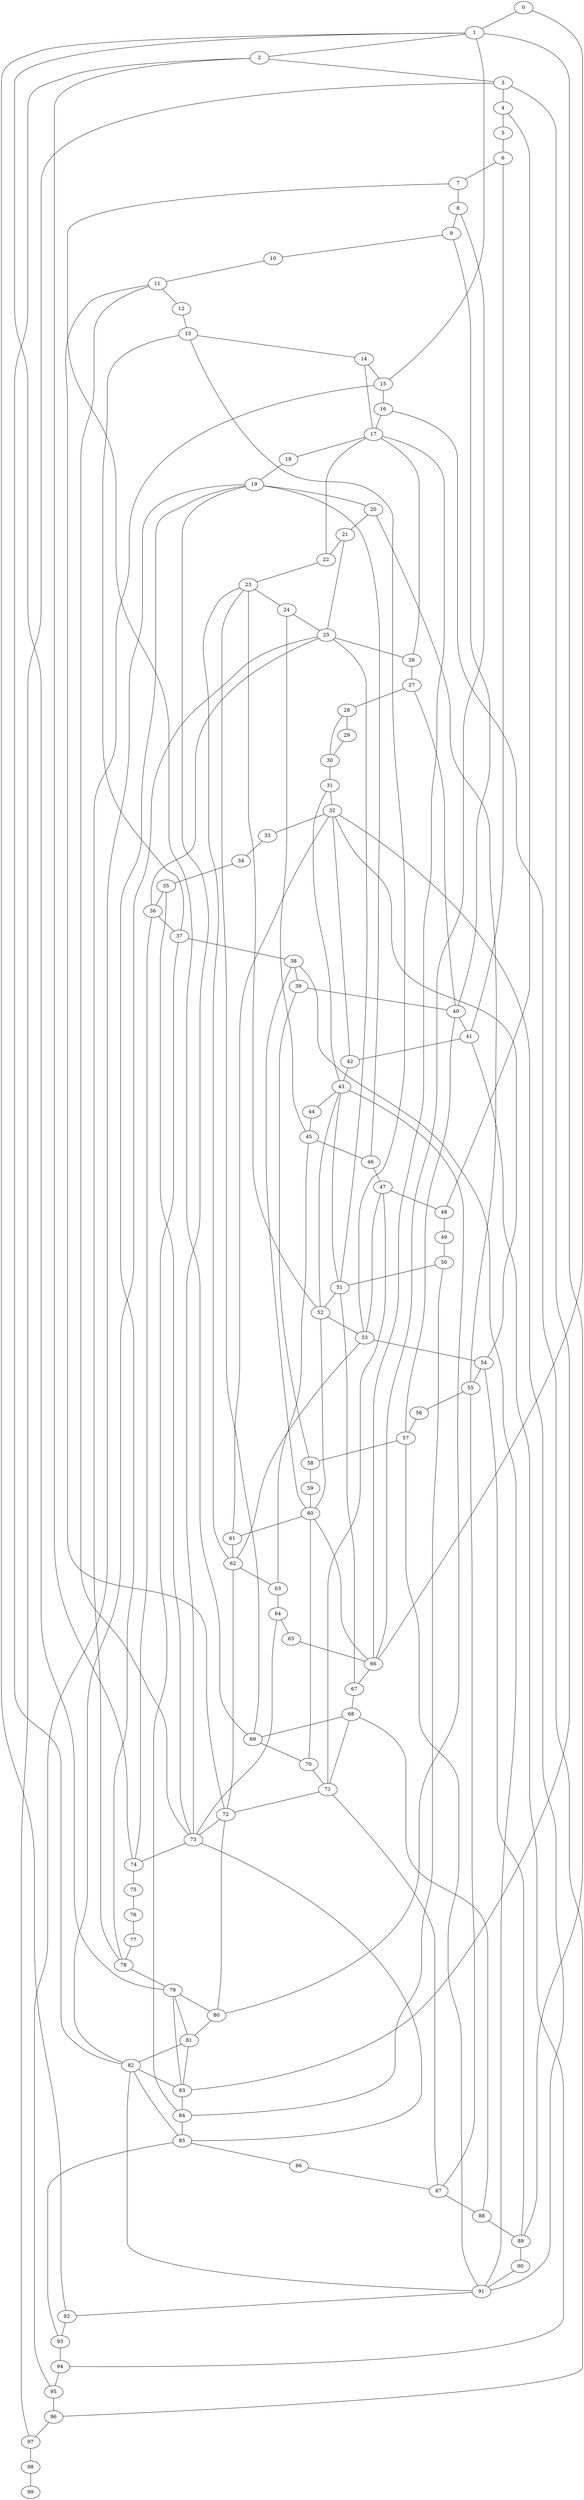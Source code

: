 
graph graphname {
    0 -- 1
0 -- 66
1 -- 2
1 -- 15
1 -- 79
1 -- 89
1 -- 92
2 -- 3
2 -- 74
2 -- 82
3 -- 4
3 -- 83
3 -- 97
4 -- 5
4 -- 48
5 -- 6
6 -- 7
6 -- 41
7 -- 8
7 -- 69
8 -- 9
8 -- 66
9 -- 10
9 -- 40
10 -- 11
11 -- 12
11 -- 73
11 -- 72
12 -- 13
13 -- 14
13 -- 37
13 -- 53
14 -- 15
14 -- 17
15 -- 16
15 -- 78
16 -- 17
16 -- 96
17 -- 18
17 -- 26
17 -- 66
17 -- 22
18 -- 19
19 -- 20
19 -- 95
19 -- 46
19 -- 73
19 -- 78
20 -- 21
20 -- 55
21 -- 22
21 -- 25
22 -- 23
23 -- 24
23 -- 69
23 -- 62
23 -- 52
24 -- 25
24 -- 45
25 -- 26
25 -- 36
25 -- 51
25 -- 82
26 -- 27
27 -- 28
27 -- 40
28 -- 29
28 -- 30
29 -- 30
30 -- 31
31 -- 32
31 -- 43
32 -- 33
32 -- 54
32 -- 91
32 -- 42
32 -- 61
33 -- 34
34 -- 35
35 -- 36
35 -- 73
36 -- 37
36 -- 74
37 -- 38
37 -- 84
38 -- 39
38 -- 60
38 -- 91
39 -- 40
39 -- 58
40 -- 41
40 -- 57
41 -- 42
41 -- 94
42 -- 43
43 -- 44
43 -- 51
43 -- 80
43 -- 52
44 -- 45
45 -- 46
45 -- 63
46 -- 47
47 -- 48
47 -- 53
47 -- 71
48 -- 49
49 -- 50
50 -- 51
50 -- 84
51 -- 52
51 -- 67
52 -- 53
52 -- 60
53 -- 54
53 -- 62
54 -- 55
54 -- 89
55 -- 56
55 -- 87
56 -- 57
57 -- 58
57 -- 91
58 -- 59
59 -- 60
60 -- 61
60 -- 66
60 -- 70
61 -- 62
62 -- 63
62 -- 72
63 -- 64
64 -- 65
64 -- 73
65 -- 66
66 -- 67
67 -- 68
68 -- 69
68 -- 88
68 -- 71
69 -- 70
70 -- 71
71 -- 72
71 -- 87
72 -- 73
72 -- 80
73 -- 74
73 -- 85
74 -- 75
75 -- 76
76 -- 77
77 -- 78
78 -- 79
79 -- 80
79 -- 83
79 -- 81
80 -- 81
81 -- 82
81 -- 83
82 -- 83
82 -- 85
82 -- 91
83 -- 84
84 -- 85
85 -- 86
85 -- 93
86 -- 87
87 -- 88
88 -- 89
89 -- 90
90 -- 91
91 -- 92
92 -- 93
93 -- 94
94 -- 95
95 -- 96
96 -- 97
97 -- 98
98 -- 99

}
